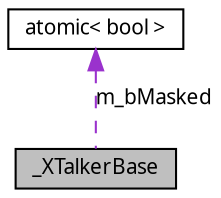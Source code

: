 digraph G
{
  edge [fontname="FreeSans.ttf",fontsize=10,labelfontname="FreeSans.ttf",labelfontsize=10];
  node [fontname="FreeSans.ttf",fontsize=10,shape=record];
  Node1 [label="_XTalkerBase",height=0.2,width=0.4,color="black", fillcolor="grey75", style="filled" fontcolor="black"];
  Node2 -> Node1 [dir=back,color="darkorchid3",fontsize=10,style="dashed",label="m_bMasked",fontname="FreeSans.ttf"];
  Node2 [label="atomic\< bool \>",height=0.2,width=0.4,color="black", fillcolor="white", style="filled",URL="$classatomic.html"];
}
